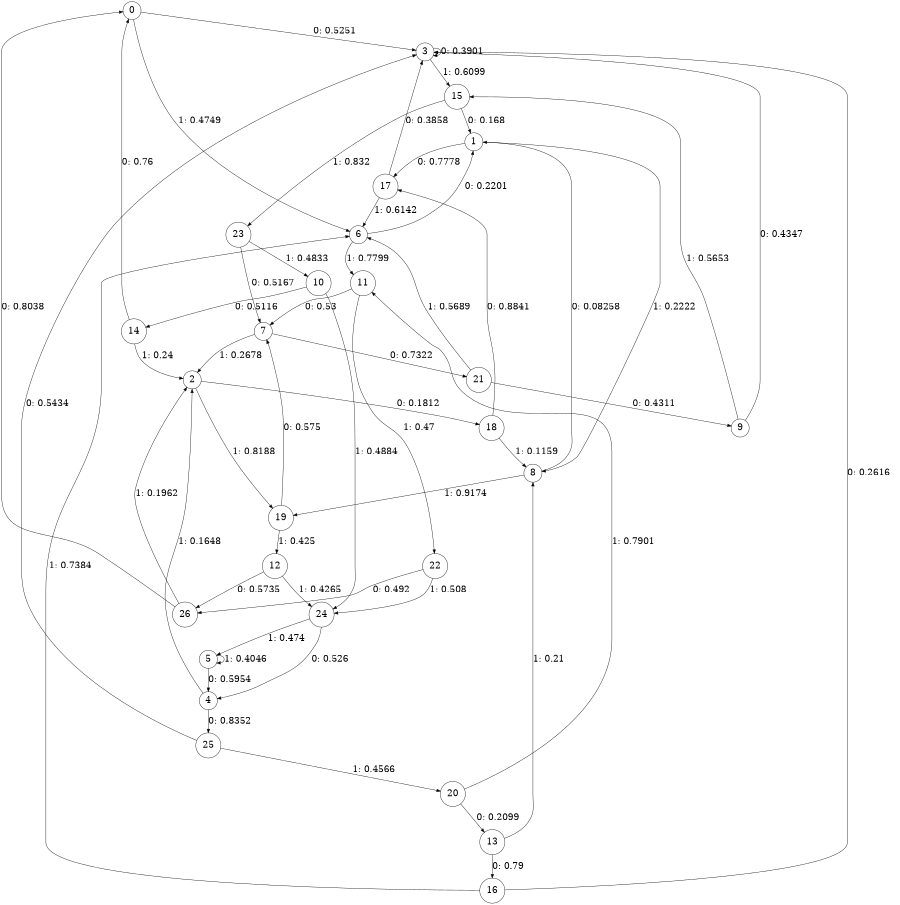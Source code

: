 digraph "ch6faceL9" {
size = "6,8.5";
ratio = "fill";
node [shape = circle];
node [fontsize = 24];
edge [fontsize = 24];
0 -> 3 [label = "0: 0.5251   "];
0 -> 6 [label = "1: 0.4749   "];
1 -> 17 [label = "0: 0.7778   "];
1 -> 8 [label = "1: 0.2222   "];
2 -> 18 [label = "0: 0.1812   "];
2 -> 19 [label = "1: 0.8188   "];
3 -> 3 [label = "0: 0.3901   "];
3 -> 15 [label = "1: 0.6099   "];
4 -> 25 [label = "0: 0.8352   "];
4 -> 2 [label = "1: 0.1648   "];
5 -> 4 [label = "0: 0.5954   "];
5 -> 5 [label = "1: 0.4046   "];
6 -> 1 [label = "0: 0.2201   "];
6 -> 11 [label = "1: 0.7799   "];
7 -> 21 [label = "0: 0.7322   "];
7 -> 2 [label = "1: 0.2678   "];
8 -> 1 [label = "0: 0.08258  "];
8 -> 19 [label = "1: 0.9174   "];
9 -> 3 [label = "0: 0.4347   "];
9 -> 15 [label = "1: 0.5653   "];
10 -> 14 [label = "0: 0.5116   "];
10 -> 24 [label = "1: 0.4884   "];
11 -> 7 [label = "0: 0.53     "];
11 -> 22 [label = "1: 0.47     "];
12 -> 26 [label = "0: 0.5735   "];
12 -> 24 [label = "1: 0.4265   "];
13 -> 16 [label = "0: 0.79     "];
13 -> 8 [label = "1: 0.21     "];
14 -> 0 [label = "0: 0.76     "];
14 -> 2 [label = "1: 0.24     "];
15 -> 1 [label = "0: 0.168    "];
15 -> 23 [label = "1: 0.832    "];
16 -> 3 [label = "0: 0.2616   "];
16 -> 6 [label = "1: 0.7384   "];
17 -> 3 [label = "0: 0.3858   "];
17 -> 6 [label = "1: 0.6142   "];
18 -> 17 [label = "0: 0.8841   "];
18 -> 8 [label = "1: 0.1159   "];
19 -> 7 [label = "0: 0.575    "];
19 -> 12 [label = "1: 0.425    "];
20 -> 13 [label = "0: 0.2099   "];
20 -> 11 [label = "1: 0.7901   "];
21 -> 9 [label = "0: 0.4311   "];
21 -> 6 [label = "1: 0.5689   "];
22 -> 26 [label = "0: 0.492    "];
22 -> 24 [label = "1: 0.508    "];
23 -> 7 [label = "0: 0.5167   "];
23 -> 10 [label = "1: 0.4833   "];
24 -> 4 [label = "0: 0.526    "];
24 -> 5 [label = "1: 0.474    "];
25 -> 3 [label = "0: 0.5434   "];
25 -> 20 [label = "1: 0.4566   "];
26 -> 0 [label = "0: 0.8038   "];
26 -> 2 [label = "1: 0.1962   "];
}